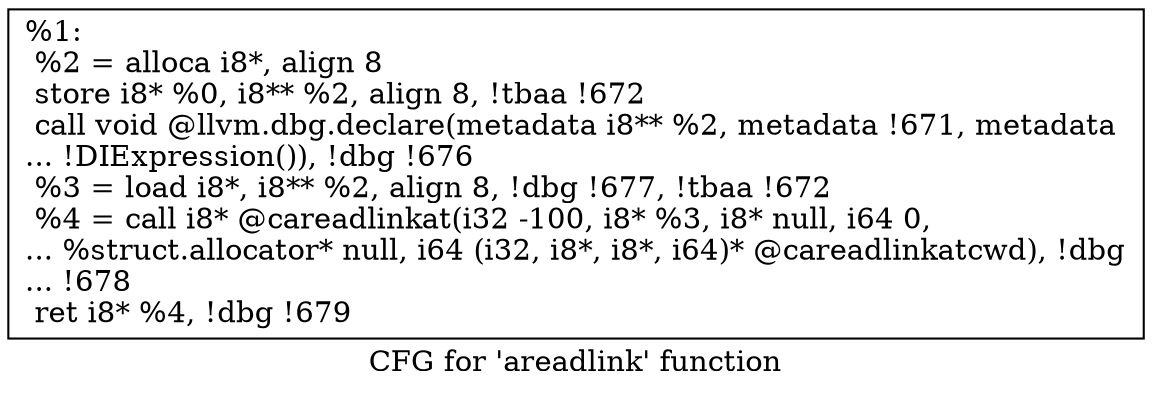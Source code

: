 digraph "CFG for 'areadlink' function" {
	label="CFG for 'areadlink' function";

	Node0x137b370 [shape=record,label="{%1:\l  %2 = alloca i8*, align 8\l  store i8* %0, i8** %2, align 8, !tbaa !672\l  call void @llvm.dbg.declare(metadata i8** %2, metadata !671, metadata\l... !DIExpression()), !dbg !676\l  %3 = load i8*, i8** %2, align 8, !dbg !677, !tbaa !672\l  %4 = call i8* @careadlinkat(i32 -100, i8* %3, i8* null, i64 0,\l... %struct.allocator* null, i64 (i32, i8*, i8*, i64)* @careadlinkatcwd), !dbg\l... !678\l  ret i8* %4, !dbg !679\l}"];
}
